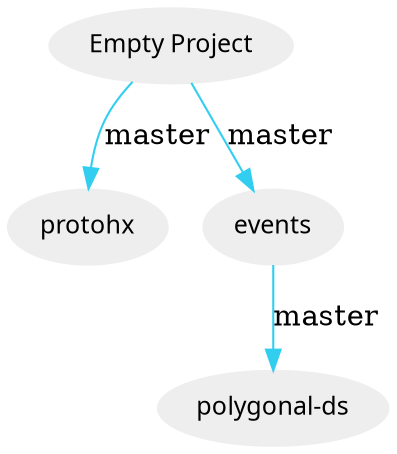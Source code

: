 digraph G {
    node [fontname=Verdana,fontsize=12]
    node [style=filled]
    node [fillcolor="#EEEEEE"]
    node [color="#EEEEEE"]
    edge [color="#31CEF0"]
    "Empty Project" -> "protohx" [label="master"];
    "Empty Project" -> "events" [label="master"];
    "events" -> "polygonal-ds" [label="master"];
}